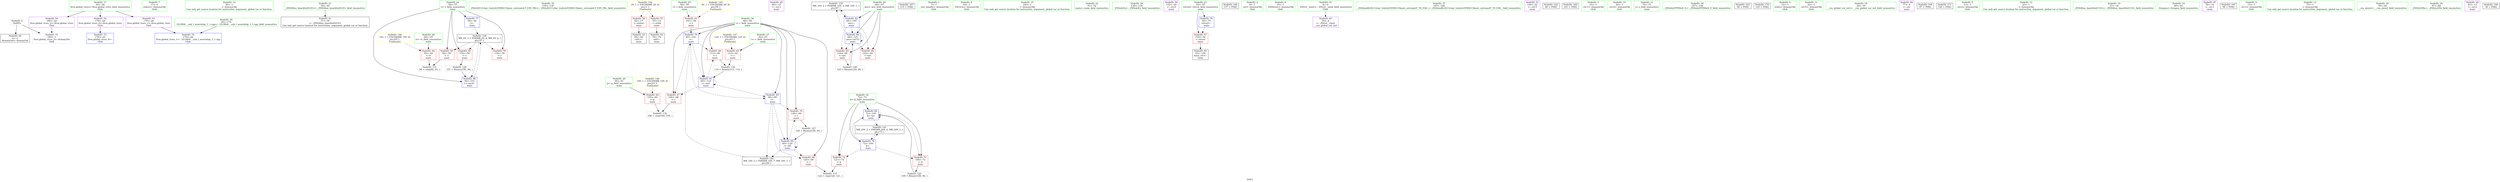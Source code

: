 digraph "SVFG" {
	label="SVFG";

	Node0x562dcb746940 [shape=record,color=grey,label="{NodeID: 0\nNullPtr}"];
	Node0x562dcb746940 -> Node0x562dcb75ba20[style=solid];
	Node0x562dcb746940 -> Node0x562dcb75e800[style=solid];
	Node0x562dcb759a90 [shape=record,color=green,label="{NodeID: 7\n17\<--1\nstdout\<--dummyObj\nGlob }"];
	Node0x562dcb75a480 [shape=record,color=green,label="{NodeID: 14\n90\<--1\n\<--dummyObj\nCan only get source location for instruction, argument, global var or function.}"];
	Node0x562dcb75a930 [shape=record,color=green,label="{NodeID: 21\n38\<--44\n_ZNSt8ios_base4InitD1Ev\<--_ZNSt8ios_base4InitD1Ev_field_insensitive\n}"];
	Node0x562dcb75a930 -> Node0x562dcb75bb20[style=solid];
	Node0x562dcb75af10 [shape=record,color=green,label="{NodeID: 28\n64\<--65\ntt\<--tt_field_insensitive\nmain\n}"];
	Node0x562dcb75af10 -> Node0x562dcb75deb0[style=solid];
	Node0x562dcb75b520 [shape=record,color=green,label="{NodeID: 35\n134\<--135\n_ZStlsISt11char_traitsIcEERSt13basic_ostreamIcT_ES5_PKc\<--_ZStlsISt11char_traitsIcEERSt13basic_ostreamIcT_ES5_PKc_field_insensitive\n}"];
	Node0x562dcb75bc20 [shape=record,color=black,label="{NodeID: 42\n79\<--76\ncall\<--\nmain\n}"];
	Node0x562dcb762010 [shape=record,color=grey,label="{NodeID: 132\n106 = cmp(104, 105, )\n}"];
	Node0x562dcb75d1f0 [shape=record,color=purple,label="{NodeID: 49\n84\<--15\n\<--.str.3\nmain\n}"];
	Node0x562dcb767250 [shape=record,color=black,label="{NodeID: 139\nMR_16V_2 = PHI(MR_16V_4, MR_16V_1, )\npts\{67 \}\n}"];
	Node0x562dcb767250 -> Node0x562dcb75ede0[style=dashed];
	Node0x562dcb75d830 [shape=record,color=red,label="{NodeID: 56\n82\<--17\n\<--stdout\nmain\n}"];
	Node0x562dcb75d830 -> Node0x562dcb75bcf0[style=solid];
	Node0x562dcb768f10 [shape=record,color=yellow,style=double,label="{NodeID: 146\n10V_1 = ENCHI(MR_10V_0)\npts\{61 \}\nFun[main]}"];
	Node0x562dcb768f10 -> Node0x562dcb75dd10[style=dashed];
	Node0x562dcb75dde0 [shape=record,color=red,label="{NodeID: 63\n112\<--62\n\<--c\nmain\n}"];
	Node0x562dcb75dde0 -> Node0x562dcb761d10[style=solid];
	Node0x562dcb75e390 [shape=record,color=red,label="{NodeID: 70\n128\<--68\n\<--i\nmain\n}"];
	Node0x562dcb75e390 -> Node0x562dcb761890[style=solid];
	Node0x562dcb75e9d0 [shape=record,color=blue,label="{NodeID: 77\n56\<--90\nt\<--\nmain\n}"];
	Node0x562dcb75e9d0 -> Node0x562dcb766d50[style=dashed];
	Node0x562dcb76fff0 [shape=record,color=black,label="{NodeID: 167\n133 = PHI()\n}"];
	Node0x562dcb75ef80 [shape=record,color=blue,label="{NodeID: 84\n66\<--125\nans\<--inc12\nmain\n}"];
	Node0x562dcb75ef80 -> Node0x562dcb75df80[style=dashed];
	Node0x562dcb75ef80 -> Node0x562dcb75e050[style=dashed];
	Node0x562dcb75ef80 -> Node0x562dcb75ef80[style=dashed];
	Node0x562dcb75ef80 -> Node0x562dcb767250[style=dashed];
	Node0x562dcb745a50 [shape=record,color=green,label="{NodeID: 1\n7\<--1\n__dso_handle\<--dummyObj\nGlob }"];
	Node0x562dcb747200 [shape=record,color=green,label="{NodeID: 8\n18\<--1\n_ZSt3cin\<--dummyObj\nGlob }"];
	Node0x562dcb75a510 [shape=record,color=green,label="{NodeID: 15\n100\<--1\n\<--dummyObj\nCan only get source location for instruction, argument, global var or function.}"];
	Node0x562dcb75aa00 [shape=record,color=green,label="{NodeID: 22\n51\<--52\nmain\<--main_field_insensitive\n}"];
	Node0x562dcb75afe0 [shape=record,color=green,label="{NodeID: 29\n66\<--67\nans\<--ans_field_insensitive\nmain\n}"];
	Node0x562dcb75afe0 -> Node0x562dcb75df80[style=solid];
	Node0x562dcb75afe0 -> Node0x562dcb75e050[style=solid];
	Node0x562dcb75afe0 -> Node0x562dcb75ede0[style=solid];
	Node0x562dcb75afe0 -> Node0x562dcb75ef80[style=solid];
	Node0x562dcb75b620 [shape=record,color=green,label="{NodeID: 36\n138\<--139\n_ZNSolsEx\<--_ZNSolsEx_field_insensitive\n}"];
	Node0x562dcb761710 [shape=record,color=grey,label="{NodeID: 126\n109 = Binary(108, 90, )\n}"];
	Node0x562dcb761710 -> Node0x562dcb75ec40[style=solid];
	Node0x562dcb75bcf0 [shape=record,color=black,label="{NodeID: 43\n85\<--82\ncall1\<--\nmain\n}"];
	Node0x562dcb762190 [shape=record,color=grey,label="{NodeID: 133\n122 = cmp(120, 121, )\n}"];
	Node0x562dcb75d2c0 [shape=record,color=purple,label="{NodeID: 50\n132\<--20\n\<--.str.4\nmain\n}"];
	Node0x562dcb767750 [shape=record,color=black,label="{NodeID: 140\nMR_18V_2 = PHI(MR_18V_7, MR_18V_1, )\npts\{69 \}\n}"];
	Node0x562dcb767750 -> Node0x562dcb75eb70[style=dashed];
	Node0x562dcb75d900 [shape=record,color=red,label="{NodeID: 57\n154\<--54\n\<--retval\nmain\n}"];
	Node0x562dcb75d900 -> Node0x562dcb75bdc0[style=solid];
	Node0x562dcb768ff0 [shape=record,color=yellow,style=double,label="{NodeID: 147\n12V_1 = ENCHI(MR_12V_0)\npts\{63 \}\nFun[main]}"];
	Node0x562dcb768ff0 -> Node0x562dcb75dde0[style=dashed];
	Node0x562dcb75deb0 [shape=record,color=red,label="{NodeID: 64\n93\<--64\n\<--tt\nmain\n}"];
	Node0x562dcb75deb0 -> Node0x562dcb761e90[style=solid];
	Node0x562dcb75e460 [shape=record,color=red,label="{NodeID: 71\n108\<--72\n\<--k\nmain\n}"];
	Node0x562dcb75e460 -> Node0x562dcb761710[style=solid];
	Node0x562dcb75eaa0 [shape=record,color=blue,label="{NodeID: 78\n72\<--100\nk\<--\nmain\n}"];
	Node0x562dcb75eaa0 -> Node0x562dcb75e460[style=dashed];
	Node0x562dcb75eaa0 -> Node0x562dcb75e530[style=dashed];
	Node0x562dcb75eaa0 -> Node0x562dcb75ec40[style=dashed];
	Node0x562dcb75eaa0 -> Node0x562dcb767c50[style=dashed];
	Node0x562dcb770150 [shape=record,color=black,label="{NodeID: 168\n137 = PHI()\n}"];
	Node0x562dcb75f050 [shape=record,color=blue,label="{NodeID: 85\n68\<--129\ni\<--shl\nmain\n}"];
	Node0x562dcb75f050 -> Node0x562dcb75e2c0[style=dashed];
	Node0x562dcb75f050 -> Node0x562dcb75e390[style=dashed];
	Node0x562dcb75f050 -> Node0x562dcb75f050[style=dashed];
	Node0x562dcb75f050 -> Node0x562dcb767750[style=dashed];
	Node0x562dcb746d90 [shape=record,color=green,label="{NodeID: 2\n8\<--1\n.str\<--dummyObj\nGlob }"];
	Node0x562dcb7472d0 [shape=record,color=green,label="{NodeID: 9\n19\<--1\n_ZSt4cout\<--dummyObj\nGlob }"];
	Node0x562dcb75a5a0 [shape=record,color=green,label="{NodeID: 16\n4\<--6\n_ZStL8__ioinit\<--_ZStL8__ioinit_field_insensitive\nGlob }"];
	Node0x562dcb75a5a0 -> Node0x562dcb75be90[style=solid];
	Node0x562dcb75ab00 [shape=record,color=green,label="{NodeID: 23\n54\<--55\nretval\<--retval_field_insensitive\nmain\n}"];
	Node0x562dcb75ab00 -> Node0x562dcb75d900[style=solid];
	Node0x562dcb75ab00 -> Node0x562dcb75e900[style=solid];
	Node0x562dcb75b0b0 [shape=record,color=green,label="{NodeID: 30\n68\<--69\ni\<--i_field_insensitive\nmain\n}"];
	Node0x562dcb75b0b0 -> Node0x562dcb75e120[style=solid];
	Node0x562dcb75b0b0 -> Node0x562dcb75e1f0[style=solid];
	Node0x562dcb75b0b0 -> Node0x562dcb75e2c0[style=solid];
	Node0x562dcb75b0b0 -> Node0x562dcb75e390[style=solid];
	Node0x562dcb75b0b0 -> Node0x562dcb75eb70[style=solid];
	Node0x562dcb75b0b0 -> Node0x562dcb75ed10[style=solid];
	Node0x562dcb75b0b0 -> Node0x562dcb75eeb0[style=solid];
	Node0x562dcb75b0b0 -> Node0x562dcb75f050[style=solid];
	Node0x562dcb75b720 [shape=record,color=green,label="{NodeID: 37\n145\<--146\n_ZSt4endlIcSt11char_traitsIcEERSt13basic_ostreamIT_T0_ES6_\<--_ZSt4endlIcSt11char_traitsIcEERSt13basic_ostreamIT_T0_ES6__field_insensitive\n}"];
	Node0x562dcb761890 [shape=record,color=grey,label="{NodeID: 127\n129 = Binary(128, 90, )\n}"];
	Node0x562dcb761890 -> Node0x562dcb75f050[style=solid];
	Node0x562dcb75bdc0 [shape=record,color=black,label="{NodeID: 44\n53\<--154\nmain_ret\<--\nmain\n}"];
	Node0x562dcb75d390 [shape=record,color=purple,label="{NodeID: 51\n140\<--22\n\<--.str.5\nmain\n}"];
	Node0x562dcb767c50 [shape=record,color=black,label="{NodeID: 141\nMR_20V_2 = PHI(MR_20V_4, MR_20V_1, )\npts\{73 \}\n}"];
	Node0x562dcb767c50 -> Node0x562dcb75eaa0[style=dashed];
	Node0x562dcb75d9d0 [shape=record,color=red,label="{NodeID: 58\n92\<--56\n\<--t\nmain\n}"];
	Node0x562dcb75d9d0 -> Node0x562dcb761e90[style=solid];
	Node0x562dcb7690d0 [shape=record,color=yellow,style=double,label="{NodeID: 148\n14V_1 = ENCHI(MR_14V_0)\npts\{65 \}\nFun[main]}"];
	Node0x562dcb7690d0 -> Node0x562dcb75deb0[style=dashed];
	Node0x562dcb75df80 [shape=record,color=red,label="{NodeID: 65\n124\<--66\n\<--ans\nmain\n}"];
	Node0x562dcb75df80 -> Node0x562dcb761a10[style=solid];
	Node0x562dcb75e530 [shape=record,color=red,label="{NodeID: 72\n121\<--72\n\<--k\nmain\n}"];
	Node0x562dcb75e530 -> Node0x562dcb762190[style=solid];
	Node0x562dcb5a6760 [shape=record,color=black,label="{NodeID: 162\n86 = PHI()\n}"];
	Node0x562dcb75eb70 [shape=record,color=blue,label="{NodeID: 79\n68\<--101\ni\<--\nmain\n}"];
	Node0x562dcb75eb70 -> Node0x562dcb75e120[style=dashed];
	Node0x562dcb75eb70 -> Node0x562dcb75e1f0[style=dashed];
	Node0x562dcb75eb70 -> Node0x562dcb75ed10[style=dashed];
	Node0x562dcb75eb70 -> Node0x562dcb75eeb0[style=dashed];
	Node0x562dcb770250 [shape=record,color=black,label="{NodeID: 169\n141 = PHI()\n}"];
	Node0x562dcb75f120 [shape=record,color=blue,label="{NodeID: 86\n56\<--151\nt\<--inc21\nmain\n}"];
	Node0x562dcb75f120 -> Node0x562dcb766d50[style=dashed];
	Node0x562dcb746b50 [shape=record,color=green,label="{NodeID: 3\n10\<--1\n.str.1\<--dummyObj\nGlob }"];
	Node0x562dcb7473a0 [shape=record,color=green,label="{NodeID: 10\n20\<--1\n.str.4\<--dummyObj\nGlob }"];
	Node0x562dcb75a630 [shape=record,color=green,label="{NodeID: 17\n24\<--28\nllvm.global_ctors\<--llvm.global_ctors_field_insensitive\nGlob }"];
	Node0x562dcb75a630 -> Node0x562dcb75d460[style=solid];
	Node0x562dcb75a630 -> Node0x562dcb75d560[style=solid];
	Node0x562dcb75a630 -> Node0x562dcb75d660[style=solid];
	Node0x562dcb75abd0 [shape=record,color=green,label="{NodeID: 24\n56\<--57\nt\<--t_field_insensitive\nmain\n}"];
	Node0x562dcb75abd0 -> Node0x562dcb75d9d0[style=solid];
	Node0x562dcb75abd0 -> Node0x562dcb75daa0[style=solid];
	Node0x562dcb75abd0 -> Node0x562dcb75db70[style=solid];
	Node0x562dcb75abd0 -> Node0x562dcb75e9d0[style=solid];
	Node0x562dcb75abd0 -> Node0x562dcb75f120[style=solid];
	Node0x562dcb75b180 [shape=record,color=green,label="{NodeID: 31\n70\<--71\nj\<--j_field_insensitive\nmain\n}"];
	Node0x562dcb75b820 [shape=record,color=green,label="{NodeID: 38\n147\<--148\n_ZNSolsEPFRSoS_E\<--_ZNSolsEPFRSoS_E_field_insensitive\n}"];
	Node0x562dcb761a10 [shape=record,color=grey,label="{NodeID: 128\n125 = Binary(124, 90, )\n}"];
	Node0x562dcb761a10 -> Node0x562dcb75ef80[style=solid];
	Node0x562dcb75be90 [shape=record,color=purple,label="{NodeID: 45\n35\<--4\n\<--_ZStL8__ioinit\n__cxx_global_var_init\n}"];
	Node0x562dcb75d460 [shape=record,color=purple,label="{NodeID: 52\n178\<--24\nllvm.global_ctors_0\<--llvm.global_ctors\nGlob }"];
	Node0x562dcb75d460 -> Node0x562dcb75e600[style=solid];
	Node0x562dcb768150 [shape=record,color=yellow,style=double,label="{NodeID: 142\n2V_1 = ENCHI(MR_2V_0)\npts\{1 \}\nFun[main]}"];
	Node0x562dcb768150 -> Node0x562dcb75d760[style=dashed];
	Node0x562dcb768150 -> Node0x562dcb75d830[style=dashed];
	Node0x562dcb75daa0 [shape=record,color=red,label="{NodeID: 59\n136\<--56\n\<--t\nmain\n}"];
	Node0x562dcb75e050 [shape=record,color=red,label="{NodeID: 66\n142\<--66\n\<--ans\nmain\n}"];
	Node0x562dcb75e600 [shape=record,color=blue,label="{NodeID: 73\n178\<--25\nllvm.global_ctors_0\<--\nGlob }"];
	Node0x562dcb76fbf0 [shape=record,color=black,label="{NodeID: 163\n96 = PHI()\n}"];
	Node0x562dcb75ec40 [shape=record,color=blue,label="{NodeID: 80\n72\<--109\nk\<--inc\nmain\n}"];
	Node0x562dcb75ec40 -> Node0x562dcb75e460[style=dashed];
	Node0x562dcb75ec40 -> Node0x562dcb75e530[style=dashed];
	Node0x562dcb75ec40 -> Node0x562dcb75ec40[style=dashed];
	Node0x562dcb75ec40 -> Node0x562dcb767c50[style=dashed];
	Node0x562dcb770350 [shape=record,color=black,label="{NodeID: 170\n143 = PHI()\n}"];
	Node0x562dcb7598e0 [shape=record,color=green,label="{NodeID: 4\n12\<--1\nstdin\<--dummyObj\nGlob }"];
	Node0x562dcb75a2d0 [shape=record,color=green,label="{NodeID: 11\n22\<--1\n.str.5\<--dummyObj\nGlob }"];
	Node0x562dcb75a6c0 [shape=record,color=green,label="{NodeID: 18\n29\<--30\n__cxx_global_var_init\<--__cxx_global_var_init_field_insensitive\n}"];
	Node0x562dcb75aca0 [shape=record,color=green,label="{NodeID: 25\n58\<--59\nl\<--l_field_insensitive\nmain\n}"];
	Node0x562dcb75aca0 -> Node0x562dcb75dc40[style=solid];
	Node0x562dcb75b250 [shape=record,color=green,label="{NodeID: 32\n72\<--73\nk\<--k_field_insensitive\nmain\n}"];
	Node0x562dcb75b250 -> Node0x562dcb75e460[style=solid];
	Node0x562dcb75b250 -> Node0x562dcb75e530[style=solid];
	Node0x562dcb75b250 -> Node0x562dcb75eaa0[style=solid];
	Node0x562dcb75b250 -> Node0x562dcb75ec40[style=solid];
	Node0x562dcb75b920 [shape=record,color=green,label="{NodeID: 39\n26\<--174\n_GLOBAL__sub_I_morriship_1_1.cpp\<--_GLOBAL__sub_I_morriship_1_1.cpp_field_insensitive\n}"];
	Node0x562dcb75b920 -> Node0x562dcb75e700[style=solid];
	Node0x562dcb761b90 [shape=record,color=grey,label="{NodeID: 129\n151 = Binary(150, 90, )\n}"];
	Node0x562dcb761b90 -> Node0x562dcb75f120[style=solid];
	Node0x562dcb75bf60 [shape=record,color=purple,label="{NodeID: 46\n77\<--8\n\<--.str\nmain\n}"];
	Node0x562dcb75d560 [shape=record,color=purple,label="{NodeID: 53\n179\<--24\nllvm.global_ctors_1\<--llvm.global_ctors\nGlob }"];
	Node0x562dcb75d560 -> Node0x562dcb75e700[style=solid];
	Node0x562dcb75db70 [shape=record,color=red,label="{NodeID: 60\n150\<--56\n\<--t\nmain\n}"];
	Node0x562dcb75db70 -> Node0x562dcb761b90[style=solid];
	Node0x562dcb75e120 [shape=record,color=red,label="{NodeID: 67\n104\<--68\n\<--i\nmain\n}"];
	Node0x562dcb75e120 -> Node0x562dcb762010[style=solid];
	Node0x562dcb75e700 [shape=record,color=blue,label="{NodeID: 74\n179\<--26\nllvm.global_ctors_1\<--_GLOBAL__sub_I_morriship_1_1.cpp\nGlob }"];
	Node0x562dcb76fd50 [shape=record,color=black,label="{NodeID: 164\n97 = PHI()\n}"];
	Node0x562dcb75ed10 [shape=record,color=blue,label="{NodeID: 81\n68\<--114\ni\<--mul\nmain\n}"];
	Node0x562dcb75ed10 -> Node0x562dcb75e120[style=dashed];
	Node0x562dcb75ed10 -> Node0x562dcb75e1f0[style=dashed];
	Node0x562dcb75ed10 -> Node0x562dcb75ed10[style=dashed];
	Node0x562dcb75ed10 -> Node0x562dcb75eeb0[style=dashed];
	Node0x562dcb770450 [shape=record,color=black,label="{NodeID: 171\n144 = PHI()\n}"];
	Node0x562dcb759970 [shape=record,color=green,label="{NodeID: 5\n13\<--1\n.str.2\<--dummyObj\nGlob }"];
	Node0x562dcb75a360 [shape=record,color=green,label="{NodeID: 12\n25\<--1\n\<--dummyObj\nCan only get source location for instruction, argument, global var or function.}"];
	Node0x562dcb75a790 [shape=record,color=green,label="{NodeID: 19\n33\<--34\n_ZNSt8ios_base4InitC1Ev\<--_ZNSt8ios_base4InitC1Ev_field_insensitive\n}"];
	Node0x562dcb75ad70 [shape=record,color=green,label="{NodeID: 26\n60\<--61\np\<--p_field_insensitive\nmain\n}"];
	Node0x562dcb75ad70 -> Node0x562dcb75dd10[style=solid];
	Node0x562dcb75b320 [shape=record,color=green,label="{NodeID: 33\n80\<--81\nfreopen\<--freopen_field_insensitive\n}"];
	Node0x562dcb75ba20 [shape=record,color=black,label="{NodeID: 40\n2\<--3\ndummyVal\<--dummyVal\n}"];
	Node0x562dcb761d10 [shape=record,color=grey,label="{NodeID: 130\n114 = Binary(113, 112, )\n}"];
	Node0x562dcb761d10 -> Node0x562dcb75ed10[style=solid];
	Node0x562dcb75c030 [shape=record,color=purple,label="{NodeID: 47\n78\<--10\n\<--.str.1\nmain\n}"];
	Node0x562dcb75d660 [shape=record,color=purple,label="{NodeID: 54\n180\<--24\nllvm.global_ctors_2\<--llvm.global_ctors\nGlob }"];
	Node0x562dcb75d660 -> Node0x562dcb75e800[style=solid];
	Node0x562dcb75dc40 [shape=record,color=red,label="{NodeID: 61\n101\<--58\n\<--l\nmain\n}"];
	Node0x562dcb75dc40 -> Node0x562dcb75eb70[style=solid];
	Node0x562dcb75e1f0 [shape=record,color=red,label="{NodeID: 68\n113\<--68\n\<--i\nmain\n}"];
	Node0x562dcb75e1f0 -> Node0x562dcb761d10[style=solid];
	Node0x562dcb75e800 [shape=record,color=blue, style = dotted,label="{NodeID: 75\n180\<--3\nllvm.global_ctors_2\<--dummyVal\nGlob }"];
	Node0x562dcb76fe50 [shape=record,color=black,label="{NodeID: 165\n98 = PHI()\n}"];
	Node0x562dcb75ede0 [shape=record,color=blue,label="{NodeID: 82\n66\<--100\nans\<--\nmain\n}"];
	Node0x562dcb75ede0 -> Node0x562dcb75df80[style=dashed];
	Node0x562dcb75ede0 -> Node0x562dcb75e050[style=dashed];
	Node0x562dcb75ede0 -> Node0x562dcb75ef80[style=dashed];
	Node0x562dcb75ede0 -> Node0x562dcb767250[style=dashed];
	Node0x562dcb759a00 [shape=record,color=green,label="{NodeID: 6\n15\<--1\n.str.3\<--dummyObj\nGlob }"];
	Node0x562dcb75a3f0 [shape=record,color=green,label="{NodeID: 13\n75\<--1\n\<--dummyObj\nCan only get source location for instruction, argument, global var or function.}"];
	Node0x562dcb75a860 [shape=record,color=green,label="{NodeID: 20\n39\<--40\n__cxa_atexit\<--__cxa_atexit_field_insensitive\n}"];
	Node0x562dcb75ae40 [shape=record,color=green,label="{NodeID: 27\n62\<--63\nc\<--c_field_insensitive\nmain\n}"];
	Node0x562dcb75ae40 -> Node0x562dcb75dde0[style=solid];
	Node0x562dcb75b420 [shape=record,color=green,label="{NodeID: 34\n87\<--88\n_ZNSirsERx\<--_ZNSirsERx_field_insensitive\n}"];
	Node0x562dcb75bb20 [shape=record,color=black,label="{NodeID: 41\n37\<--38\n\<--_ZNSt8ios_base4InitD1Ev\nCan only get source location for instruction, argument, global var or function.}"];
	Node0x562dcb761e90 [shape=record,color=grey,label="{NodeID: 131\n94 = cmp(92, 93, )\n}"];
	Node0x562dcb75d120 [shape=record,color=purple,label="{NodeID: 48\n83\<--13\n\<--.str.2\nmain\n}"];
	Node0x562dcb766d50 [shape=record,color=black,label="{NodeID: 138\nMR_6V_3 = PHI(MR_6V_4, MR_6V_2, )\npts\{57 \}\n}"];
	Node0x562dcb766d50 -> Node0x562dcb75d9d0[style=dashed];
	Node0x562dcb766d50 -> Node0x562dcb75daa0[style=dashed];
	Node0x562dcb766d50 -> Node0x562dcb75db70[style=dashed];
	Node0x562dcb766d50 -> Node0x562dcb75f120[style=dashed];
	Node0x562dcb75d760 [shape=record,color=red,label="{NodeID: 55\n76\<--12\n\<--stdin\nmain\n}"];
	Node0x562dcb75d760 -> Node0x562dcb75bc20[style=solid];
	Node0x562dcb768e30 [shape=record,color=yellow,style=double,label="{NodeID: 145\n8V_1 = ENCHI(MR_8V_0)\npts\{59 \}\nFun[main]}"];
	Node0x562dcb768e30 -> Node0x562dcb75dc40[style=dashed];
	Node0x562dcb75dd10 [shape=record,color=red,label="{NodeID: 62\n105\<--60\n\<--p\nmain\n}"];
	Node0x562dcb75dd10 -> Node0x562dcb762010[style=solid];
	Node0x562dcb75e2c0 [shape=record,color=red,label="{NodeID: 69\n120\<--68\n\<--i\nmain\n}"];
	Node0x562dcb75e2c0 -> Node0x562dcb762190[style=solid];
	Node0x562dcb75e900 [shape=record,color=blue,label="{NodeID: 76\n54\<--75\nretval\<--\nmain\n}"];
	Node0x562dcb75e900 -> Node0x562dcb75d900[style=dashed];
	Node0x562dcb76ff20 [shape=record,color=black,label="{NodeID: 166\n36 = PHI()\n}"];
	Node0x562dcb75eeb0 [shape=record,color=blue,label="{NodeID: 83\n68\<--90\ni\<--\nmain\n}"];
	Node0x562dcb75eeb0 -> Node0x562dcb75e2c0[style=dashed];
	Node0x562dcb75eeb0 -> Node0x562dcb75e390[style=dashed];
	Node0x562dcb75eeb0 -> Node0x562dcb75f050[style=dashed];
	Node0x562dcb75eeb0 -> Node0x562dcb767750[style=dashed];
}
